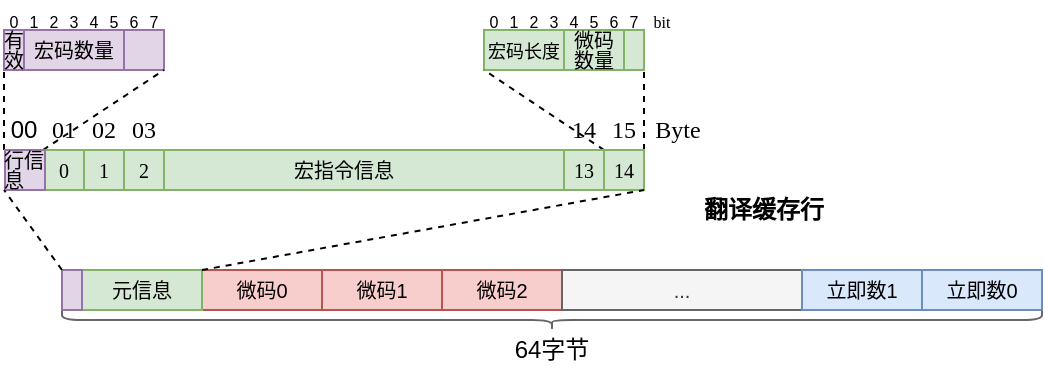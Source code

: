 <mxfile>
    <diagram id="4z5M-_q9ED9rCLz4fptL" name="第 1 页">
        <mxGraphModel dx="568" dy="353" grid="1" gridSize="10" guides="1" tooltips="1" connect="1" arrows="1" fold="1" page="1" pageScale="1" pageWidth="827" pageHeight="1169" math="0" shadow="0">
            <root>
                <mxCell id="0"/>
                <mxCell id="1" parent="0"/>
                <mxCell id="2" value="&lt;font size=&quot;1&quot; face=&quot;Helvetica&quot;&gt;宏指令信息&lt;/font&gt;" style="rounded=0;whiteSpace=wrap;html=1;fontFamily=mono;fillColor=#d5e8d4;strokeColor=#82b366;" parent="1" vertex="1">
                    <mxGeometry x="100" y="80" width="300" height="20" as="geometry"/>
                </mxCell>
                <mxCell id="7" value="&lt;font face=&quot;mono&quot;&gt;03&lt;/font&gt;" style="text;html=1;strokeColor=none;fillColor=none;align=center;verticalAlign=middle;whiteSpace=wrap;rounded=0;" parent="1" vertex="1">
                    <mxGeometry x="140" y="60" width="20" height="20" as="geometry"/>
                </mxCell>
                <mxCell id="8" value="00" style="text;html=1;strokeColor=none;fillColor=none;align=center;verticalAlign=middle;whiteSpace=wrap;rounded=0;" parent="1" vertex="1">
                    <mxGeometry x="80" y="60" width="20" height="20" as="geometry"/>
                </mxCell>
                <mxCell id="9" value="&lt;font face=&quot;mono&quot;&gt;14&lt;/font&gt;" style="text;html=1;strokeColor=none;fillColor=none;align=center;verticalAlign=middle;whiteSpace=wrap;rounded=0;" parent="1" vertex="1">
                    <mxGeometry x="360" y="60" width="20" height="20" as="geometry"/>
                </mxCell>
                <mxCell id="10" value="" style="shape=curlyBracket;whiteSpace=wrap;html=1;rounded=1;labelPosition=left;verticalLabelPosition=middle;align=right;verticalAlign=middle;fillColor=#f5f5f5;fontColor=#333333;strokeColor=#666666;direction=north;" parent="1" vertex="1">
                    <mxGeometry x="109" y="160" width="490" height="10" as="geometry"/>
                </mxCell>
                <mxCell id="11" value="64字节" style="text;html=1;strokeColor=none;fillColor=none;align=center;verticalAlign=middle;whiteSpace=wrap;rounded=0;" parent="1" vertex="1">
                    <mxGeometry x="324" y="170" width="60" height="20" as="geometry"/>
                </mxCell>
                <mxCell id="12" value="&lt;b&gt;翻译缓存行&lt;/b&gt;" style="text;html=1;strokeColor=none;fillColor=none;align=center;verticalAlign=middle;whiteSpace=wrap;rounded=0;" parent="1" vertex="1">
                    <mxGeometry x="420" y="100" width="80" height="20" as="geometry"/>
                </mxCell>
                <mxCell id="13" value="" style="rounded=0;whiteSpace=wrap;html=1;fillColor=#e1d5e7;strokeColor=#9673a6;" parent="1" vertex="1">
                    <mxGeometry x="140" y="20" width="20" height="20" as="geometry"/>
                </mxCell>
                <mxCell id="14" value="&lt;font style=&quot;font-size: 10px;&quot;&gt;宏码数量&lt;/font&gt;" style="rounded=0;whiteSpace=wrap;html=1;fillColor=#e1d5e7;strokeColor=#9673a6;" parent="1" vertex="1">
                    <mxGeometry x="90" y="20" width="50" height="20" as="geometry"/>
                </mxCell>
                <mxCell id="15" value="" style="rounded=0;whiteSpace=wrap;html=1;fillColor=#e1d5e7;strokeColor=#9673a6;" parent="1" vertex="1">
                    <mxGeometry x="80" y="20" width="10" height="20" as="geometry"/>
                </mxCell>
                <mxCell id="16" value="" style="rounded=0;whiteSpace=wrap;html=1;fillColor=#d5e8d4;strokeColor=#82b366;" parent="1" vertex="1">
                    <mxGeometry x="390" y="20" width="10" height="20" as="geometry"/>
                </mxCell>
                <mxCell id="17" value="&lt;p style=&quot;line-height: 80%;&quot;&gt;&lt;font style=&quot;font-size: 10px;&quot;&gt;微码数量&lt;/font&gt;&lt;/p&gt;" style="rounded=0;whiteSpace=wrap;html=1;fillColor=#d5e8d4;strokeColor=#82b366;" parent="1" vertex="1">
                    <mxGeometry x="360" y="20" width="30" height="20" as="geometry"/>
                </mxCell>
                <mxCell id="18" value="&lt;span style=&quot;font-size: 9px;&quot;&gt;宏码长度&lt;/span&gt;" style="rounded=0;whiteSpace=wrap;html=1;fillColor=#d5e8d4;strokeColor=#82b366;" parent="1" vertex="1">
                    <mxGeometry x="320" y="20" width="40" height="20" as="geometry"/>
                </mxCell>
                <mxCell id="20" value="&lt;font style=&quot;font-size: 10px;&quot;&gt;0&lt;/font&gt;" style="rounded=0;whiteSpace=wrap;html=1;fontFamily=mono;fillColor=#d5e8d4;strokeColor=#82b366;" parent="1" vertex="1">
                    <mxGeometry x="100" y="80" width="20" height="20" as="geometry"/>
                </mxCell>
                <mxCell id="21" value="&lt;font style=&quot;font-size: 10px;&quot;&gt;1&lt;/font&gt;" style="rounded=0;whiteSpace=wrap;html=1;fontFamily=mono;fillColor=#d5e8d4;strokeColor=#82b366;" parent="1" vertex="1">
                    <mxGeometry x="120" y="80" width="20" height="20" as="geometry"/>
                </mxCell>
                <mxCell id="26" value="" style="endArrow=none;dashed=1;html=1;fontFamily=Helvetica;fontSize=10;exitX=0;exitY=0;exitDx=0;exitDy=0;" parent="1" edge="1">
                    <mxGeometry width="50" height="50" relative="1" as="geometry">
                        <mxPoint x="80" y="80" as="sourcePoint"/>
                        <mxPoint x="80" y="40" as="targetPoint"/>
                    </mxGeometry>
                </mxCell>
                <mxCell id="27" value="" style="endArrow=none;dashed=1;html=1;fontFamily=Helvetica;fontSize=10;exitX=0;exitY=0;exitDx=0;exitDy=0;entryX=1;entryY=1;entryDx=0;entryDy=0;" parent="1" target="13" edge="1">
                    <mxGeometry width="50" height="50" relative="1" as="geometry">
                        <mxPoint x="99.52" y="80" as="sourcePoint"/>
                        <mxPoint x="160" y="50" as="targetPoint"/>
                    </mxGeometry>
                </mxCell>
                <mxCell id="28" value="" style="endArrow=none;dashed=1;html=1;fontFamily=Helvetica;fontSize=10;exitX=1;exitY=1;exitDx=0;exitDy=0;entryX=0;entryY=1;entryDx=0;entryDy=0;" parent="1" source="9" target="18" edge="1">
                    <mxGeometry width="50" height="50" relative="1" as="geometry">
                        <mxPoint x="360" y="80" as="sourcePoint"/>
                        <mxPoint x="360" y="40" as="targetPoint"/>
                    </mxGeometry>
                </mxCell>
                <mxCell id="29" value="" style="endArrow=none;dashed=1;html=1;fontFamily=Helvetica;fontSize=10;entryX=1;entryY=1;entryDx=0;entryDy=0;" parent="1" target="16" edge="1">
                    <mxGeometry width="50" height="50" relative="1" as="geometry">
                        <mxPoint x="400" y="80" as="sourcePoint"/>
                        <mxPoint x="440" y="40" as="targetPoint"/>
                    </mxGeometry>
                </mxCell>
                <mxCell id="30" value="&lt;font face=&quot;mono&quot;&gt;02&lt;/font&gt;" style="text;html=1;strokeColor=none;fillColor=none;align=center;verticalAlign=middle;whiteSpace=wrap;rounded=0;" parent="1" vertex="1">
                    <mxGeometry x="120" y="60" width="20" height="20" as="geometry"/>
                </mxCell>
                <mxCell id="31" value="&lt;font face=&quot;mono&quot;&gt;01&lt;/font&gt;" style="text;html=1;strokeColor=none;fillColor=none;align=center;verticalAlign=middle;whiteSpace=wrap;rounded=0;" parent="1" vertex="1">
                    <mxGeometry x="100" y="60" width="20" height="20" as="geometry"/>
                </mxCell>
                <mxCell id="68" value="" style="group" parent="1" vertex="1" connectable="0">
                    <mxGeometry x="80" y="10" width="80" height="10" as="geometry"/>
                </mxCell>
                <mxCell id="69" value="&lt;span style=&quot;font-size: 8px;&quot;&gt;0&lt;/span&gt;" style="text;html=1;strokeColor=none;fillColor=none;align=center;verticalAlign=middle;whiteSpace=wrap;rounded=0;spacingLeft=0;spacing=2;spacingRight=0;spacingBottom=1;" parent="68" vertex="1">
                    <mxGeometry width="10" height="10" as="geometry"/>
                </mxCell>
                <mxCell id="70" value="&lt;span style=&quot;font-size: 8px;&quot;&gt;1&lt;/span&gt;" style="text;html=1;strokeColor=none;fillColor=none;align=center;verticalAlign=middle;whiteSpace=wrap;rounded=0;spacingLeft=0;spacing=2;spacingRight=0;spacingBottom=1;" parent="68" vertex="1">
                    <mxGeometry x="10" width="10" height="10" as="geometry"/>
                </mxCell>
                <mxCell id="71" value="&lt;span style=&quot;font-size: 8px;&quot;&gt;2&lt;/span&gt;" style="text;html=1;strokeColor=none;fillColor=none;align=center;verticalAlign=middle;whiteSpace=wrap;rounded=0;spacingLeft=0;spacing=2;spacingRight=0;spacingBottom=1;" parent="68" vertex="1">
                    <mxGeometry x="20" width="10" height="10" as="geometry"/>
                </mxCell>
                <mxCell id="72" value="&lt;span style=&quot;font-size: 8px;&quot;&gt;3&lt;/span&gt;" style="text;html=1;strokeColor=none;fillColor=none;align=center;verticalAlign=middle;whiteSpace=wrap;rounded=0;spacingLeft=0;spacing=2;spacingRight=0;spacingBottom=1;" parent="68" vertex="1">
                    <mxGeometry x="30" width="10" height="10" as="geometry"/>
                </mxCell>
                <mxCell id="73" value="&lt;span style=&quot;font-size: 8px;&quot;&gt;4&lt;/span&gt;" style="text;html=1;strokeColor=none;fillColor=none;align=center;verticalAlign=middle;whiteSpace=wrap;rounded=0;spacingLeft=0;spacing=2;spacingRight=0;spacingBottom=1;" parent="68" vertex="1">
                    <mxGeometry x="40" width="10" height="10" as="geometry"/>
                </mxCell>
                <mxCell id="74" value="&lt;span style=&quot;font-size: 8px;&quot;&gt;5&lt;/span&gt;" style="text;html=1;strokeColor=none;fillColor=none;align=center;verticalAlign=middle;whiteSpace=wrap;rounded=0;spacingLeft=0;spacing=2;spacingRight=0;spacingBottom=1;" parent="68" vertex="1">
                    <mxGeometry x="50" width="10" height="10" as="geometry"/>
                </mxCell>
                <mxCell id="75" value="&lt;span style=&quot;font-size: 8px;&quot;&gt;6&lt;/span&gt;" style="text;html=1;strokeColor=none;fillColor=none;align=center;verticalAlign=middle;whiteSpace=wrap;rounded=0;spacingLeft=0;spacing=2;spacingRight=0;spacingBottom=1;" parent="68" vertex="1">
                    <mxGeometry x="60" width="10" height="10" as="geometry"/>
                </mxCell>
                <mxCell id="76" value="&lt;span style=&quot;font-size: 8px;&quot;&gt;7&lt;/span&gt;" style="text;html=1;strokeColor=none;fillColor=none;align=center;verticalAlign=middle;whiteSpace=wrap;rounded=0;spacingLeft=0;spacing=2;spacingRight=0;spacingBottom=1;" parent="68" vertex="1">
                    <mxGeometry x="70" width="10" height="10" as="geometry"/>
                </mxCell>
                <mxCell id="77" value="&lt;font style=&quot;font-size: 10px;&quot;&gt;14&lt;/font&gt;" style="rounded=0;whiteSpace=wrap;html=1;fontFamily=mono;fillColor=#d5e8d4;strokeColor=#82b366;" parent="1" vertex="1">
                    <mxGeometry x="380" y="80" width="20" height="20" as="geometry"/>
                </mxCell>
                <mxCell id="78" value="&lt;font style=&quot;font-size: 10px;&quot;&gt;13&lt;/font&gt;" style="rounded=0;whiteSpace=wrap;html=1;fontFamily=mono;fillColor=#d5e8d4;strokeColor=#82b366;" parent="1" vertex="1">
                    <mxGeometry x="360" y="80" width="20" height="20" as="geometry"/>
                </mxCell>
                <mxCell id="79" value="&lt;p style=&quot;line-height: 100%;&quot;&gt;有&lt;br&gt;效&lt;/p&gt;" style="text;html=1;strokeColor=none;fillColor=none;align=center;verticalAlign=middle;whiteSpace=wrap;rounded=0;fontSize=10;" parent="1" vertex="1">
                    <mxGeometry x="80" y="20" width="10" height="20" as="geometry"/>
                </mxCell>
                <mxCell id="80" value="" style="group" parent="1" vertex="1" connectable="0">
                    <mxGeometry x="78" y="80" width="25" height="20" as="geometry"/>
                </mxCell>
                <mxCell id="3" value="" style="rounded=0;whiteSpace=wrap;html=1;fontFamily=mono;fillColor=#e1d5e7;strokeColor=#9673a6;align=left;" parent="80" vertex="1">
                    <mxGeometry x="2.5" width="20" height="20" as="geometry"/>
                </mxCell>
                <mxCell id="22" value="&lt;p style=&quot;line-height: 100%;&quot;&gt;行信&lt;br&gt;息&lt;/p&gt;" style="text;html=1;strokeColor=none;fillColor=none;align=left;verticalAlign=middle;whiteSpace=wrap;rounded=0;fontSize=10;" parent="80" vertex="1">
                    <mxGeometry width="25" height="20" as="geometry"/>
                </mxCell>
                <mxCell id="82" value="" style="group" parent="1" vertex="1" connectable="0">
                    <mxGeometry x="320" y="10" width="80" height="10" as="geometry"/>
                </mxCell>
                <mxCell id="83" value="&lt;span style=&quot;font-size: 8px;&quot;&gt;0&lt;/span&gt;" style="text;html=1;strokeColor=none;fillColor=none;align=center;verticalAlign=middle;whiteSpace=wrap;rounded=0;spacingLeft=0;spacing=2;spacingRight=0;spacingBottom=1;" parent="82" vertex="1">
                    <mxGeometry width="10" height="10" as="geometry"/>
                </mxCell>
                <mxCell id="84" value="&lt;span style=&quot;font-size: 8px;&quot;&gt;1&lt;/span&gt;" style="text;html=1;strokeColor=none;fillColor=none;align=center;verticalAlign=middle;whiteSpace=wrap;rounded=0;spacingLeft=0;spacing=2;spacingRight=0;spacingBottom=1;" parent="82" vertex="1">
                    <mxGeometry x="10" width="10" height="10" as="geometry"/>
                </mxCell>
                <mxCell id="85" value="&lt;span style=&quot;font-size: 8px;&quot;&gt;2&lt;/span&gt;" style="text;html=1;strokeColor=none;fillColor=none;align=center;verticalAlign=middle;whiteSpace=wrap;rounded=0;spacingLeft=0;spacing=2;spacingRight=0;spacingBottom=1;" parent="82" vertex="1">
                    <mxGeometry x="20" width="10" height="10" as="geometry"/>
                </mxCell>
                <mxCell id="86" value="&lt;span style=&quot;font-size: 8px;&quot;&gt;3&lt;/span&gt;" style="text;html=1;strokeColor=none;fillColor=none;align=center;verticalAlign=middle;whiteSpace=wrap;rounded=0;spacingLeft=0;spacing=2;spacingRight=0;spacingBottom=1;" parent="82" vertex="1">
                    <mxGeometry x="30" width="10" height="10" as="geometry"/>
                </mxCell>
                <mxCell id="87" value="&lt;span style=&quot;font-size: 8px;&quot;&gt;4&lt;/span&gt;" style="text;html=1;strokeColor=none;fillColor=none;align=center;verticalAlign=middle;whiteSpace=wrap;rounded=0;spacingLeft=0;spacing=2;spacingRight=0;spacingBottom=1;" parent="82" vertex="1">
                    <mxGeometry x="40" width="10" height="10" as="geometry"/>
                </mxCell>
                <mxCell id="88" value="&lt;span style=&quot;font-size: 8px;&quot;&gt;5&lt;/span&gt;" style="text;html=1;strokeColor=none;fillColor=none;align=center;verticalAlign=middle;whiteSpace=wrap;rounded=0;spacingLeft=0;spacing=2;spacingRight=0;spacingBottom=1;" parent="82" vertex="1">
                    <mxGeometry x="50" width="10" height="10" as="geometry"/>
                </mxCell>
                <mxCell id="89" value="&lt;span style=&quot;font-size: 8px;&quot;&gt;6&lt;/span&gt;" style="text;html=1;strokeColor=none;fillColor=none;align=center;verticalAlign=middle;whiteSpace=wrap;rounded=0;spacingLeft=0;spacing=2;spacingRight=0;spacingBottom=1;" parent="82" vertex="1">
                    <mxGeometry x="60" width="10" height="10" as="geometry"/>
                </mxCell>
                <mxCell id="90" value="&lt;span style=&quot;font-size: 8px;&quot;&gt;7&lt;/span&gt;" style="text;html=1;strokeColor=none;fillColor=none;align=center;verticalAlign=middle;whiteSpace=wrap;rounded=0;spacingLeft=0;spacing=2;spacingRight=0;spacingBottom=1;" parent="82" vertex="1">
                    <mxGeometry x="70" width="10" height="10" as="geometry"/>
                </mxCell>
                <mxCell id="91" value="&lt;font face=&quot;mono&quot;&gt;15&lt;/font&gt;" style="text;html=1;strokeColor=none;fillColor=none;align=center;verticalAlign=middle;whiteSpace=wrap;rounded=0;" parent="1" vertex="1">
                    <mxGeometry x="380" y="60" width="20" height="20" as="geometry"/>
                </mxCell>
                <mxCell id="92" value="&lt;font style=&quot;font-size: 10px;&quot;&gt;2&lt;/font&gt;" style="rounded=0;whiteSpace=wrap;html=1;fontFamily=mono;fillColor=#d5e8d4;strokeColor=#82b366;" parent="1" vertex="1">
                    <mxGeometry x="140" y="80" width="20" height="20" as="geometry"/>
                </mxCell>
                <mxCell id="93" value="&lt;font style=&quot;font-size: 10px;&quot; face=&quot;Helvetica&quot;&gt;微码0&lt;/font&gt;" style="rounded=0;whiteSpace=wrap;html=1;fontFamily=mono;fillColor=#f8cecc;strokeColor=#b85450;gradientColor=none;gradientDirection=west;" parent="1" vertex="1">
                    <mxGeometry x="179" y="140" width="60" height="20" as="geometry"/>
                </mxCell>
                <mxCell id="94" value="&lt;font face=&quot;Helvetica&quot;&gt;&lt;span style=&quot;font-size: 10px;&quot;&gt;微码1&lt;/span&gt;&lt;/font&gt;" style="rounded=0;whiteSpace=wrap;html=1;fontFamily=mono;fillColor=#f8cecc;strokeColor=#b85450;gradientColor=none;gradientDirection=west;" parent="1" vertex="1">
                    <mxGeometry x="239" y="140" width="60" height="20" as="geometry"/>
                </mxCell>
                <mxCell id="95" value="&lt;font style=&quot;font-size: 10px;&quot; face=&quot;Helvetica&quot;&gt;微码2&lt;/font&gt;" style="rounded=0;whiteSpace=wrap;html=1;fontFamily=mono;fillColor=#f8cecc;strokeColor=#b85450;gradientColor=none;gradientDirection=west;" parent="1" vertex="1">
                    <mxGeometry x="299" y="140" width="60" height="20" as="geometry"/>
                </mxCell>
                <mxCell id="96" value="&lt;font face=&quot;Helvetica&quot;&gt;&lt;span style=&quot;font-size: 10px;&quot;&gt;...&lt;/span&gt;&lt;/font&gt;" style="rounded=0;whiteSpace=wrap;html=1;fontFamily=mono;fillColor=#f5f5f5;strokeColor=#666666;gradientDirection=west;fontColor=#333333;" parent="1" vertex="1">
                    <mxGeometry x="359" y="140" width="120" height="20" as="geometry"/>
                </mxCell>
                <mxCell id="97" value="&lt;font style=&quot;font-size: 10px;&quot; face=&quot;Helvetica&quot;&gt;立即数1&lt;/font&gt;" style="rounded=0;whiteSpace=wrap;html=1;fontFamily=mono;fillColor=#dae8fc;strokeColor=#6c8ebf;gradientDirection=west;" parent="1" vertex="1">
                    <mxGeometry x="479" y="140" width="60" height="20" as="geometry"/>
                </mxCell>
                <mxCell id="98" value="&lt;font style=&quot;font-size: 10px;&quot; face=&quot;Helvetica&quot;&gt;立即数0&lt;/font&gt;" style="rounded=0;whiteSpace=wrap;html=1;fontFamily=mono;fillColor=#dae8fc;strokeColor=#6c8ebf;gradientDirection=west;" parent="1" vertex="1">
                    <mxGeometry x="539" y="140" width="60" height="20" as="geometry"/>
                </mxCell>
                <mxCell id="99" value="&lt;font face=&quot;Helvetica&quot;&gt;&lt;span style=&quot;font-size: 10px;&quot;&gt;元信息&lt;/span&gt;&lt;/font&gt;" style="rounded=0;whiteSpace=wrap;html=1;fontFamily=mono;fillColor=#d5e8d4;strokeColor=#82b366;gradientDirection=west;" parent="1" vertex="1">
                    <mxGeometry x="119" y="140" width="60" height="20" as="geometry"/>
                </mxCell>
                <mxCell id="100" value="" style="rounded=0;whiteSpace=wrap;html=1;fontFamily=mono;fillColor=#e1d5e7;strokeColor=#9673a6;gradientDirection=west;" parent="1" vertex="1">
                    <mxGeometry x="109" y="140" width="10" height="20" as="geometry"/>
                </mxCell>
                <mxCell id="101" value="" style="endArrow=none;dashed=1;html=1;fontFamily=Helvetica;fontSize=10;exitX=0;exitY=0;exitDx=0;exitDy=0;" parent="1" source="100" edge="1">
                    <mxGeometry width="50" height="50" relative="1" as="geometry">
                        <mxPoint x="80" y="140" as="sourcePoint"/>
                        <mxPoint x="80" y="100" as="targetPoint"/>
                    </mxGeometry>
                </mxCell>
                <mxCell id="102" value="" style="endArrow=none;dashed=1;html=1;fontFamily=Helvetica;fontSize=10;entryX=1;entryY=1;entryDx=0;entryDy=0;exitX=0;exitY=0;exitDx=0;exitDy=0;" parent="1" source="93" target="77" edge="1">
                    <mxGeometry width="50" height="50" relative="1" as="geometry">
                        <mxPoint x="130" y="180" as="sourcePoint"/>
                        <mxPoint x="90" y="110" as="targetPoint"/>
                    </mxGeometry>
                </mxCell>
                <mxCell id="103" value="&lt;font face=&quot;mono&quot;&gt;Byte&lt;/font&gt;" style="text;html=1;strokeColor=none;fillColor=none;align=center;verticalAlign=middle;whiteSpace=wrap;rounded=0;" vertex="1" parent="1">
                    <mxGeometry x="407" y="60" width="20" height="20" as="geometry"/>
                </mxCell>
                <mxCell id="104" value="&lt;font style=&quot;font-size: 8px;&quot; face=&quot;mono&quot;&gt;bit&lt;/font&gt;" style="text;html=1;strokeColor=none;fillColor=none;align=center;verticalAlign=middle;whiteSpace=wrap;rounded=0;" vertex="1" parent="1">
                    <mxGeometry x="399" y="5" width="20" height="20" as="geometry"/>
                </mxCell>
            </root>
        </mxGraphModel>
    </diagram>
</mxfile>